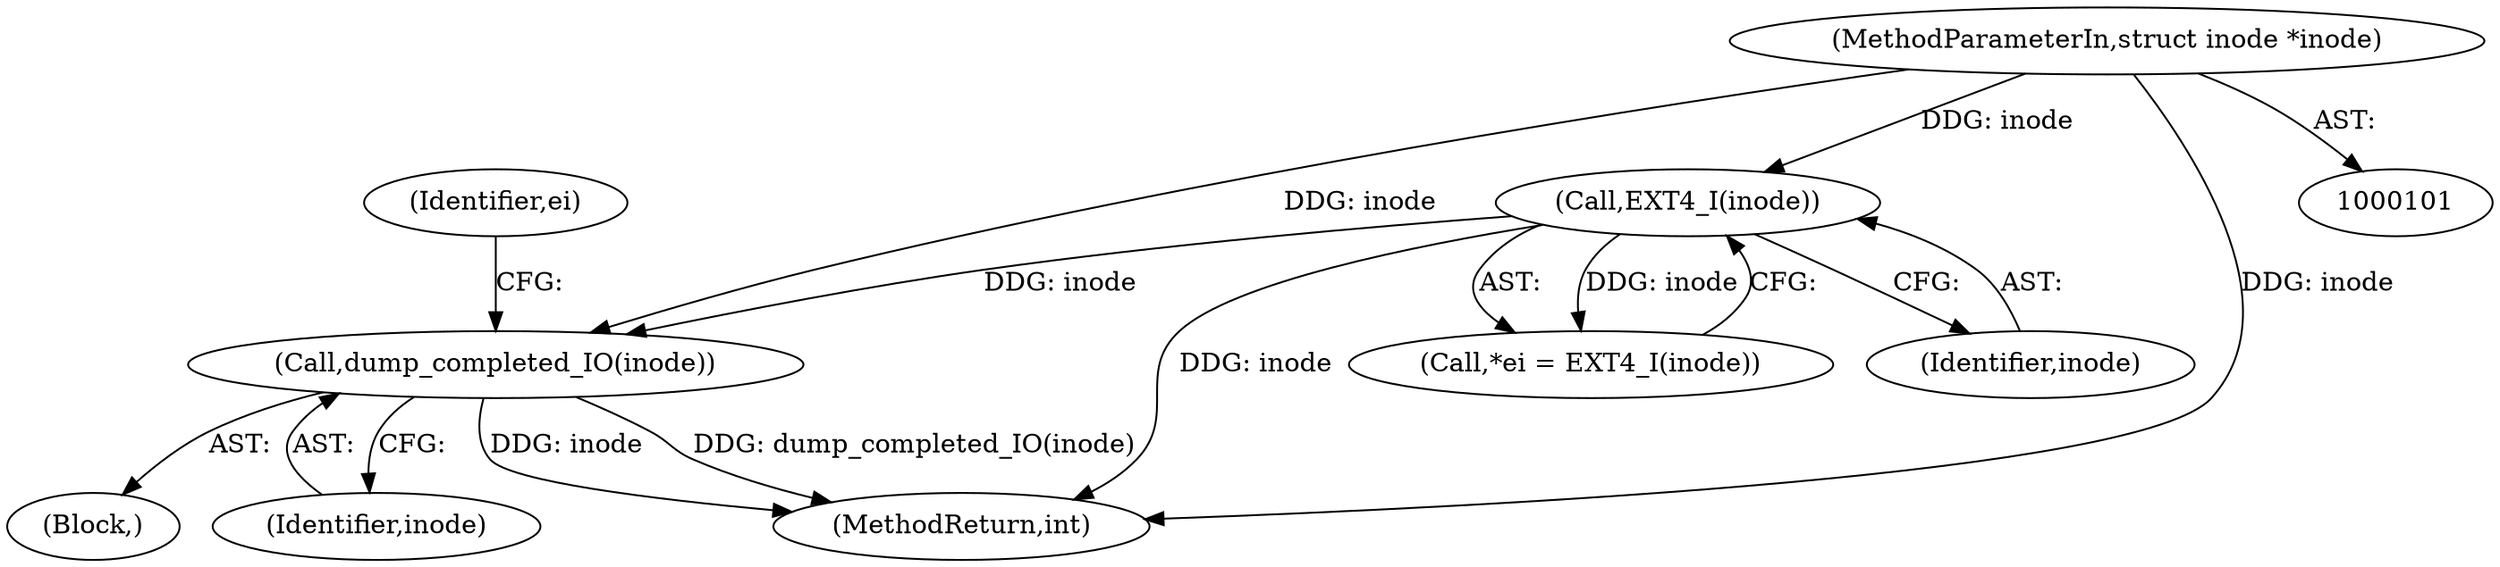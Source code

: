 digraph "0_linux_744692dc059845b2a3022119871846e74d4f6e11_13@pointer" {
"1000127" [label="(Call,dump_completed_IO(inode))"];
"1000108" [label="(Call,EXT4_I(inode))"];
"1000102" [label="(MethodParameterIn,struct inode *inode)"];
"1000132" [label="(Identifier,ei)"];
"1000103" [label="(Block,)"];
"1000127" [label="(Call,dump_completed_IO(inode))"];
"1000195" [label="(MethodReturn,int)"];
"1000109" [label="(Identifier,inode)"];
"1000108" [label="(Call,EXT4_I(inode))"];
"1000102" [label="(MethodParameterIn,struct inode *inode)"];
"1000128" [label="(Identifier,inode)"];
"1000106" [label="(Call,*ei = EXT4_I(inode))"];
"1000127" -> "1000103"  [label="AST: "];
"1000127" -> "1000128"  [label="CFG: "];
"1000128" -> "1000127"  [label="AST: "];
"1000132" -> "1000127"  [label="CFG: "];
"1000127" -> "1000195"  [label="DDG: dump_completed_IO(inode)"];
"1000127" -> "1000195"  [label="DDG: inode"];
"1000108" -> "1000127"  [label="DDG: inode"];
"1000102" -> "1000127"  [label="DDG: inode"];
"1000108" -> "1000106"  [label="AST: "];
"1000108" -> "1000109"  [label="CFG: "];
"1000109" -> "1000108"  [label="AST: "];
"1000106" -> "1000108"  [label="CFG: "];
"1000108" -> "1000195"  [label="DDG: inode"];
"1000108" -> "1000106"  [label="DDG: inode"];
"1000102" -> "1000108"  [label="DDG: inode"];
"1000102" -> "1000101"  [label="AST: "];
"1000102" -> "1000195"  [label="DDG: inode"];
}

